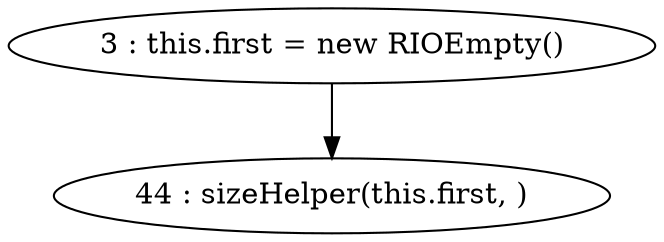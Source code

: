 digraph G {
"3 : this.first = new RIOEmpty()"
"3 : this.first = new RIOEmpty()" -> "44 : sizeHelper(this.first, )"
"44 : sizeHelper(this.first, )"
}